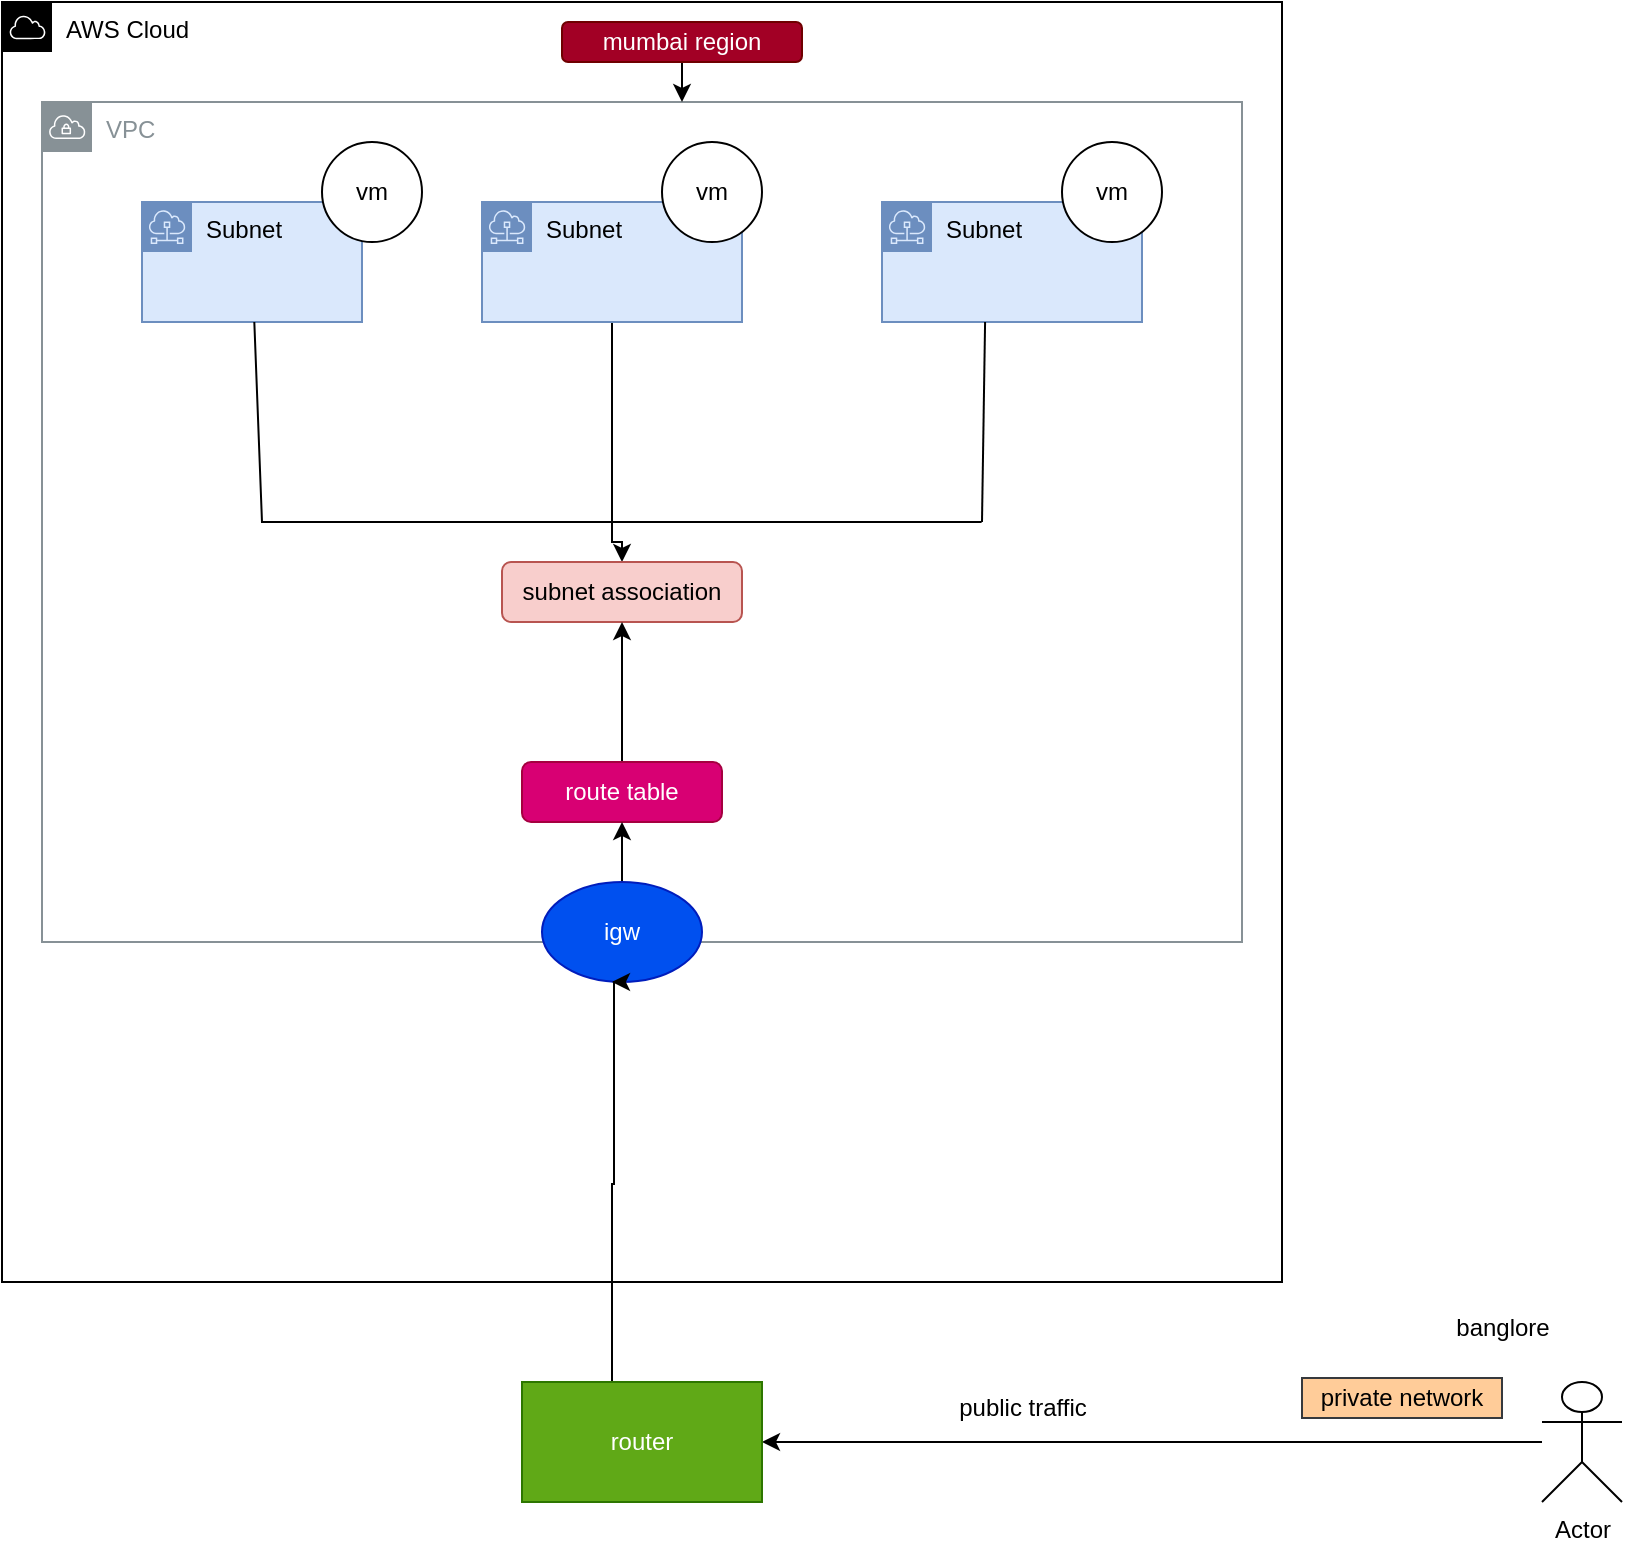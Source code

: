 <mxfile version="21.6.6" type="device">
  <diagram id="Ht1M8jgEwFfnCIfOTk4-" name="Page-1">
    <mxGraphModel dx="2035" dy="1849" grid="1" gridSize="10" guides="1" tooltips="1" connect="1" arrows="1" fold="1" page="1" pageScale="1" pageWidth="1169" pageHeight="827" background="#ffffff" math="0" shadow="0">
      <root>
        <mxCell id="0" />
        <mxCell id="1" parent="0" />
        <mxCell id="HzsjGiB_58rbds9Bvkie-2" value="AWS Cloud" style="sketch=0;outlineConnect=0;html=1;whiteSpace=wrap;fontSize=12;fontStyle=0;shape=mxgraph.aws4.group;grIcon=mxgraph.aws4.group_aws_cloud;verticalAlign=top;align=left;spacingLeft=30;dashed=0;" parent="1" vertex="1">
          <mxGeometry x="470" y="-650" width="640" height="640" as="geometry" />
        </mxCell>
        <mxCell id="HzsjGiB_58rbds9Bvkie-4" value="VPC" style="sketch=0;outlineConnect=0;gradientColor=none;html=1;whiteSpace=wrap;fontSize=12;fontStyle=0;shape=mxgraph.aws4.group;grIcon=mxgraph.aws4.group_vpc;strokeColor=#879196;fillColor=none;verticalAlign=top;align=left;spacingLeft=30;fontColor=#879196;dashed=0;" parent="1" vertex="1">
          <mxGeometry x="490" y="-600" width="600" height="420" as="geometry" />
        </mxCell>
        <mxCell id="HzsjGiB_58rbds9Bvkie-34" value="" style="edgeStyle=orthogonalEdgeStyle;rounded=0;orthogonalLoop=1;jettySize=auto;html=1;" parent="1" source="HzsjGiB_58rbds9Bvkie-5" edge="1">
          <mxGeometry relative="1" as="geometry">
            <mxPoint x="810" y="-600" as="targetPoint" />
          </mxGeometry>
        </mxCell>
        <mxCell id="HzsjGiB_58rbds9Bvkie-5" value="mumbai region" style="rounded=1;whiteSpace=wrap;html=1;fillColor=#a20025;fontColor=#ffffff;strokeColor=#6F0000;" parent="1" vertex="1">
          <mxGeometry x="750" y="-640" width="120" height="20" as="geometry" />
        </mxCell>
        <mxCell id="HzsjGiB_58rbds9Bvkie-6" value="Subnet" style="sketch=0;outlineConnect=0;html=1;whiteSpace=wrap;fontSize=12;fontStyle=0;shape=mxgraph.aws4.group;grIcon=mxgraph.aws4.group_subnet;strokeColor=#6c8ebf;fillColor=#dae8fc;verticalAlign=top;align=left;spacingLeft=30;dashed=0;" parent="1" vertex="1">
          <mxGeometry x="540" y="-550" width="110" height="60" as="geometry" />
        </mxCell>
        <mxCell id="HzsjGiB_58rbds9Bvkie-35" style="edgeStyle=orthogonalEdgeStyle;rounded=0;orthogonalLoop=1;jettySize=auto;html=1;entryX=0.5;entryY=0;entryDx=0;entryDy=0;" parent="1" source="HzsjGiB_58rbds9Bvkie-7" target="HzsjGiB_58rbds9Bvkie-31" edge="1">
          <mxGeometry relative="1" as="geometry">
            <Array as="points">
              <mxPoint x="775" y="-380" />
              <mxPoint x="780" y="-380" />
            </Array>
          </mxGeometry>
        </mxCell>
        <mxCell id="HzsjGiB_58rbds9Bvkie-7" value="Subnet" style="sketch=0;outlineConnect=0;html=1;whiteSpace=wrap;fontSize=12;fontStyle=0;shape=mxgraph.aws4.group;grIcon=mxgraph.aws4.group_subnet;strokeColor=#6c8ebf;fillColor=#dae8fc;verticalAlign=top;align=left;spacingLeft=30;dashed=0;" parent="1" vertex="1">
          <mxGeometry x="710" y="-550" width="130" height="60" as="geometry" />
        </mxCell>
        <mxCell id="HzsjGiB_58rbds9Bvkie-8" value="Subnet" style="sketch=0;outlineConnect=0;html=1;whiteSpace=wrap;fontSize=12;fontStyle=0;shape=mxgraph.aws4.group;grIcon=mxgraph.aws4.group_subnet;strokeColor=#6c8ebf;fillColor=#dae8fc;verticalAlign=top;align=left;spacingLeft=30;dashed=0;" parent="1" vertex="1">
          <mxGeometry x="910" y="-550" width="130" height="60" as="geometry" />
        </mxCell>
        <mxCell id="HzsjGiB_58rbds9Bvkie-10" value="vm" style="ellipse;whiteSpace=wrap;html=1;" parent="1" vertex="1">
          <mxGeometry x="630" y="-580" width="50" height="50" as="geometry" />
        </mxCell>
        <mxCell id="HzsjGiB_58rbds9Bvkie-11" value="vm" style="ellipse;whiteSpace=wrap;html=1;" parent="1" vertex="1">
          <mxGeometry x="800" y="-580" width="50" height="50" as="geometry" />
        </mxCell>
        <mxCell id="HzsjGiB_58rbds9Bvkie-12" value="vm" style="ellipse;whiteSpace=wrap;html=1;" parent="1" vertex="1">
          <mxGeometry x="1000" y="-580" width="50" height="50" as="geometry" />
        </mxCell>
        <mxCell id="HzsjGiB_58rbds9Bvkie-25" value="" style="endArrow=none;html=1;rounded=0;exitX=0.183;exitY=0.5;exitDx=0;exitDy=0;exitPerimeter=0;entryX=0.783;entryY=0.5;entryDx=0;entryDy=0;entryPerimeter=0;elbow=vertical;" parent="1" source="HzsjGiB_58rbds9Bvkie-4" target="HzsjGiB_58rbds9Bvkie-4" edge="1">
          <mxGeometry width="50" height="50" relative="1" as="geometry">
            <mxPoint x="780" y="-440" as="sourcePoint" />
            <mxPoint x="830" y="-490" as="targetPoint" />
            <Array as="points" />
          </mxGeometry>
        </mxCell>
        <mxCell id="HzsjGiB_58rbds9Bvkie-27" value="" style="endArrow=none;html=1;rounded=0;" parent="1" edge="1">
          <mxGeometry width="50" height="50" relative="1" as="geometry">
            <mxPoint x="960" y="-390" as="sourcePoint" />
            <mxPoint x="961.538" y="-490" as="targetPoint" />
          </mxGeometry>
        </mxCell>
        <mxCell id="HzsjGiB_58rbds9Bvkie-28" value="" style="endArrow=none;html=1;rounded=0;" parent="1" target="HzsjGiB_58rbds9Bvkie-6" edge="1">
          <mxGeometry width="50" height="50" relative="1" as="geometry">
            <mxPoint x="700" y="-390" as="sourcePoint" />
            <mxPoint x="785" y="-480" as="targetPoint" />
            <Array as="points">
              <mxPoint x="600" y="-390" />
            </Array>
          </mxGeometry>
        </mxCell>
        <mxCell id="HzsjGiB_58rbds9Bvkie-31" value="subnet association" style="rounded=1;whiteSpace=wrap;html=1;fillColor=#f8cecc;strokeColor=#b85450;" parent="1" vertex="1">
          <mxGeometry x="720" y="-370" width="120" height="30" as="geometry" />
        </mxCell>
        <mxCell id="tmZgcdOW5LFmvOeyZ5_9-2" style="edgeStyle=orthogonalEdgeStyle;rounded=0;orthogonalLoop=1;jettySize=auto;html=1;entryX=0.5;entryY=1;entryDx=0;entryDy=0;" edge="1" parent="1" source="tmZgcdOW5LFmvOeyZ5_9-1" target="HzsjGiB_58rbds9Bvkie-31">
          <mxGeometry relative="1" as="geometry" />
        </mxCell>
        <mxCell id="tmZgcdOW5LFmvOeyZ5_9-1" value="route table" style="rounded=1;whiteSpace=wrap;html=1;fillColor=#d80073;fontColor=#ffffff;strokeColor=#A50040;" vertex="1" parent="1">
          <mxGeometry x="730" y="-270" width="100" height="30" as="geometry" />
        </mxCell>
        <mxCell id="tmZgcdOW5LFmvOeyZ5_9-4" value="" style="edgeStyle=orthogonalEdgeStyle;rounded=0;orthogonalLoop=1;jettySize=auto;html=1;" edge="1" parent="1" source="tmZgcdOW5LFmvOeyZ5_9-3" target="tmZgcdOW5LFmvOeyZ5_9-1">
          <mxGeometry relative="1" as="geometry" />
        </mxCell>
        <mxCell id="tmZgcdOW5LFmvOeyZ5_9-3" value="igw" style="ellipse;whiteSpace=wrap;html=1;fillColor=#0050ef;fontColor=#ffffff;strokeColor=#001DBC;" vertex="1" parent="1">
          <mxGeometry x="740" y="-210" width="80" height="50" as="geometry" />
        </mxCell>
        <mxCell id="tmZgcdOW5LFmvOeyZ5_9-7" style="edgeStyle=orthogonalEdgeStyle;rounded=0;orthogonalLoop=1;jettySize=auto;html=1;entryX=1;entryY=0.5;entryDx=0;entryDy=0;" edge="1" parent="1" source="tmZgcdOW5LFmvOeyZ5_9-5" target="tmZgcdOW5LFmvOeyZ5_9-6">
          <mxGeometry relative="1" as="geometry" />
        </mxCell>
        <mxCell id="tmZgcdOW5LFmvOeyZ5_9-5" value="Actor" style="shape=umlActor;verticalLabelPosition=bottom;verticalAlign=top;html=1;outlineConnect=0;" vertex="1" parent="1">
          <mxGeometry x="1240" y="40" width="40" height="60" as="geometry" />
        </mxCell>
        <mxCell id="tmZgcdOW5LFmvOeyZ5_9-8" style="edgeStyle=orthogonalEdgeStyle;rounded=0;orthogonalLoop=1;jettySize=auto;html=1;" edge="1" parent="1">
          <mxGeometry relative="1" as="geometry">
            <mxPoint x="785" y="40" as="sourcePoint" />
            <mxPoint x="775" y="-160" as="targetPoint" />
            <Array as="points">
              <mxPoint x="785" y="41" />
              <mxPoint x="775" y="41" />
              <mxPoint x="775" y="-59" />
              <mxPoint x="776" y="-59" />
            </Array>
          </mxGeometry>
        </mxCell>
        <mxCell id="tmZgcdOW5LFmvOeyZ5_9-6" value="router" style="whiteSpace=wrap;html=1;fillColor=#60a917;fontColor=#ffffff;strokeColor=#2D7600;" vertex="1" parent="1">
          <mxGeometry x="730" y="40" width="120" height="60" as="geometry" />
        </mxCell>
        <mxCell id="tmZgcdOW5LFmvOeyZ5_9-9" value="public traffic" style="text;html=1;align=center;verticalAlign=middle;resizable=0;points=[];autosize=1;strokeColor=none;fillColor=none;" vertex="1" parent="1">
          <mxGeometry x="935" y="38" width="90" height="30" as="geometry" />
        </mxCell>
        <mxCell id="tmZgcdOW5LFmvOeyZ5_9-10" value="private network" style="whiteSpace=wrap;html=1;fillColor=#ffcc99;strokeColor=#36393d;" vertex="1" parent="1">
          <mxGeometry x="1120" y="38" width="100" height="20" as="geometry" />
        </mxCell>
        <mxCell id="tmZgcdOW5LFmvOeyZ5_9-11" value="banglore" style="text;html=1;align=center;verticalAlign=middle;resizable=0;points=[];autosize=1;strokeColor=none;fillColor=none;" vertex="1" parent="1">
          <mxGeometry x="1185" y="-2" width="70" height="30" as="geometry" />
        </mxCell>
      </root>
    </mxGraphModel>
  </diagram>
</mxfile>
